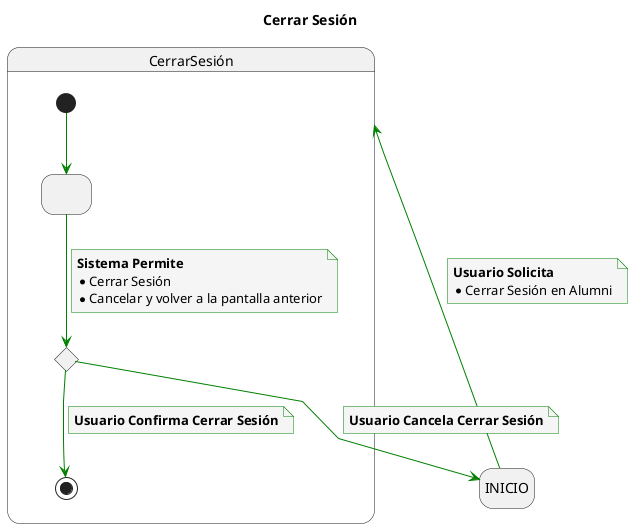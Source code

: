 @startuml

title Cerrar Sesión

skinparam {
    NoteBackgroundColor #whiteSmoke
    ArrowColor #green
    NoteBorderColor #green
    linetype polyline
}

hide empty description

state startState as "INICIO"

startState --> CerrarSesión
note on link
    <b>Usuario Solicita</b>
    * Cerrar Sesión en Alumni
end note

state CerrarSesión {
state 2 as " "
state 3 <<choice>>

[*] -down-> 2

2 -down-> 3
note on link
<b>Sistema Permite</b>
* Cerrar Sesión
* Cancelar y volver a la pantalla anterior
end note

3 -down-> [*]
note on link
<b>Usuario Confirma Cerrar Sesión</b>
end note

3 -down-> startState
note on link
<b>Usuario Cancela Cerrar Sesión</b>
end note

}

@enduml